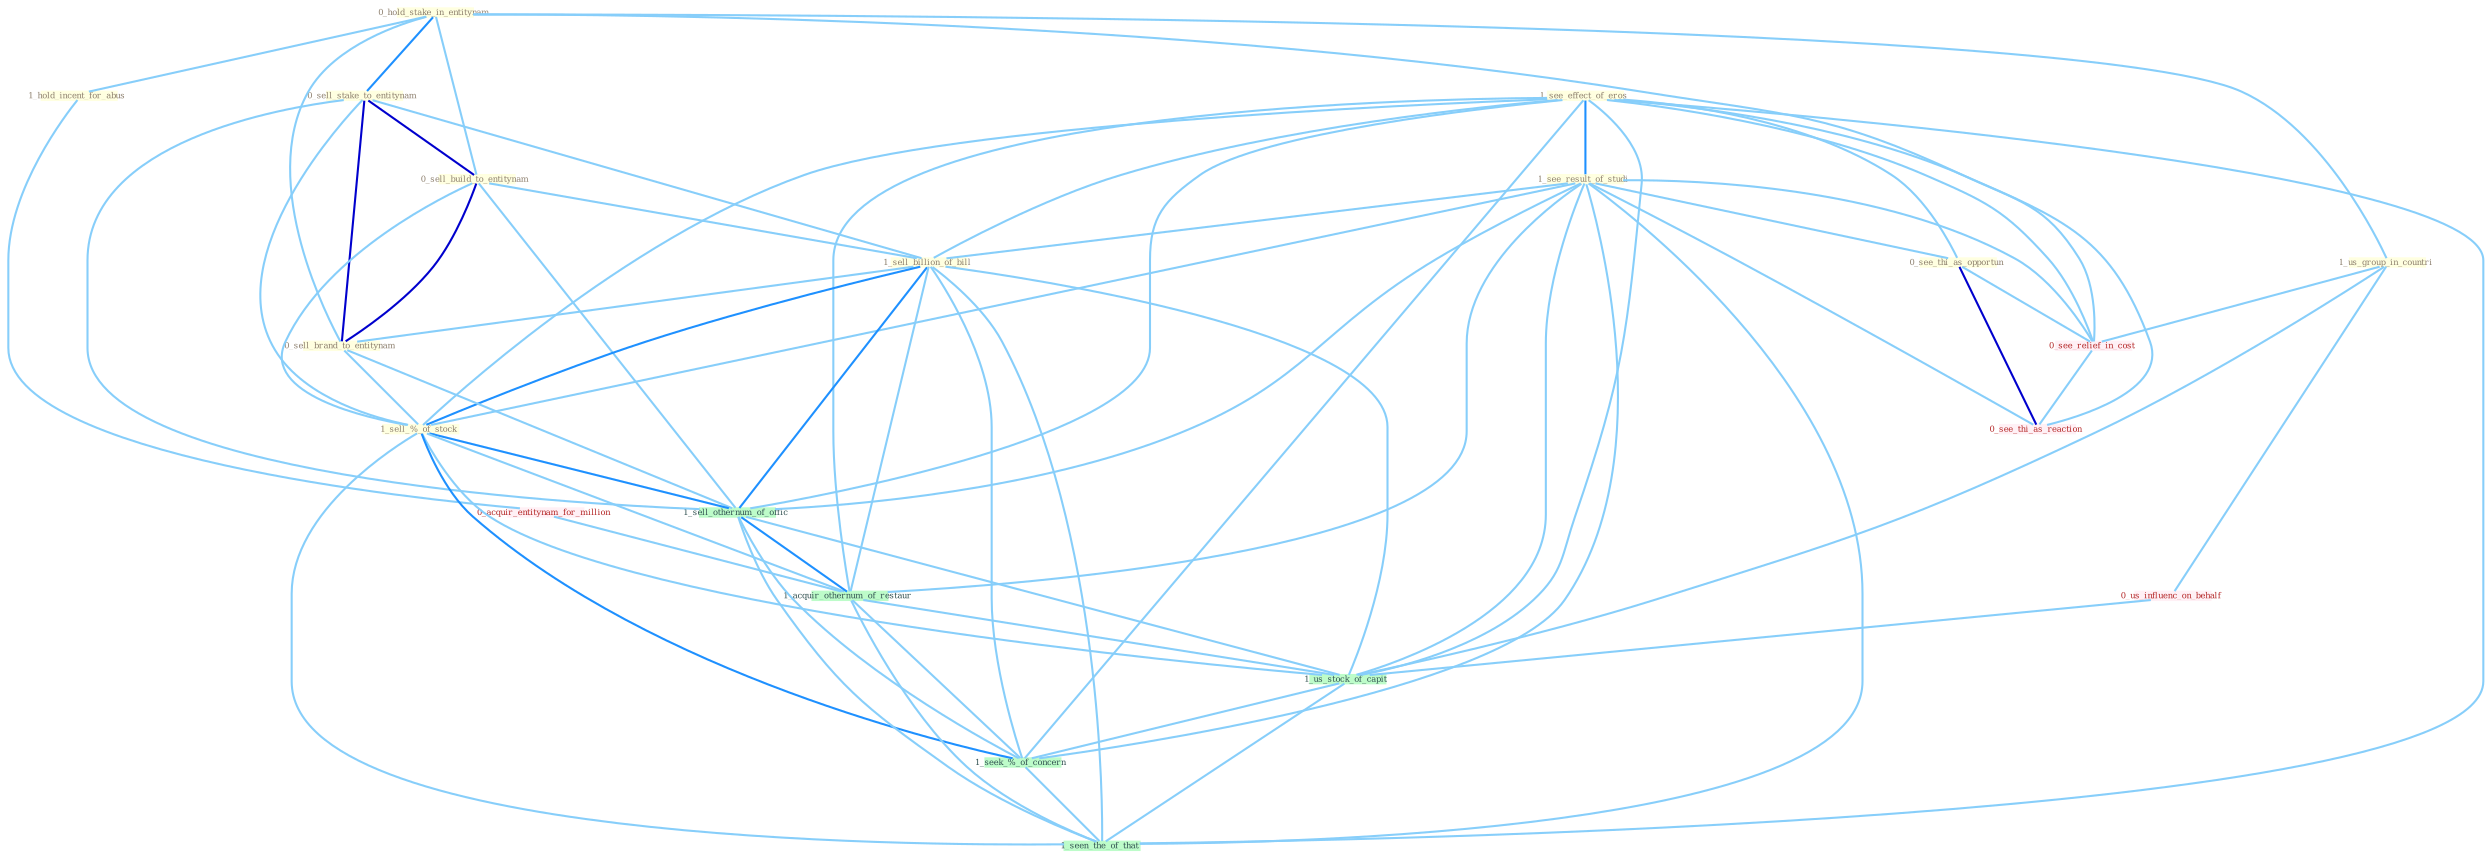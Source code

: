 Graph G{ 
    node
    [shape=polygon,style=filled,width=.5,height=.06,color="#BDFCC9",fixedsize=true,fontsize=4,
    fontcolor="#2f4f4f"];
    {node
    [color="#ffffe0", fontcolor="#8b7d6b"] "0_hold_stake_in_entitynam " "1_see_effect_of_eros " "1_hold_incent_for_abus " "1_see_result_of_studi " "0_sell_stake_to_entitynam " "0_sell_build_to_entitynam " "1_us_group_in_countri " "1_sell_billion_of_bill " "0_sell_brand_to_entitynam " "0_see_thi_as_opportun " "1_sell_%_of_stock "}
{node [color="#fff0f5", fontcolor="#b22222"] "0_acquir_entitynam_for_million " "0_us_influenc_on_behalf " "0_see_relief_in_cost " "0_see_thi_as_reaction "}
edge [color="#B0E2FF"];

	"0_hold_stake_in_entitynam " -- "1_hold_incent_for_abus " [w="1", color="#87cefa" ];
	"0_hold_stake_in_entitynam " -- "0_sell_stake_to_entitynam " [w="2", color="#1e90ff" , len=0.8];
	"0_hold_stake_in_entitynam " -- "0_sell_build_to_entitynam " [w="1", color="#87cefa" ];
	"0_hold_stake_in_entitynam " -- "1_us_group_in_countri " [w="1", color="#87cefa" ];
	"0_hold_stake_in_entitynam " -- "0_sell_brand_to_entitynam " [w="1", color="#87cefa" ];
	"0_hold_stake_in_entitynam " -- "0_see_relief_in_cost " [w="1", color="#87cefa" ];
	"1_see_effect_of_eros " -- "1_see_result_of_studi " [w="2", color="#1e90ff" , len=0.8];
	"1_see_effect_of_eros " -- "1_sell_billion_of_bill " [w="1", color="#87cefa" ];
	"1_see_effect_of_eros " -- "0_see_thi_as_opportun " [w="1", color="#87cefa" ];
	"1_see_effect_of_eros " -- "1_sell_%_of_stock " [w="1", color="#87cefa" ];
	"1_see_effect_of_eros " -- "1_sell_othernum_of_offic " [w="1", color="#87cefa" ];
	"1_see_effect_of_eros " -- "0_see_relief_in_cost " [w="1", color="#87cefa" ];
	"1_see_effect_of_eros " -- "0_see_thi_as_reaction " [w="1", color="#87cefa" ];
	"1_see_effect_of_eros " -- "1_acquir_othernum_of_restaur " [w="1", color="#87cefa" ];
	"1_see_effect_of_eros " -- "1_us_stock_of_capit " [w="1", color="#87cefa" ];
	"1_see_effect_of_eros " -- "1_seek_%_of_concern " [w="1", color="#87cefa" ];
	"1_see_effect_of_eros " -- "1_seen_the_of_that " [w="1", color="#87cefa" ];
	"1_hold_incent_for_abus " -- "0_acquir_entitynam_for_million " [w="1", color="#87cefa" ];
	"1_see_result_of_studi " -- "1_sell_billion_of_bill " [w="1", color="#87cefa" ];
	"1_see_result_of_studi " -- "0_see_thi_as_opportun " [w="1", color="#87cefa" ];
	"1_see_result_of_studi " -- "1_sell_%_of_stock " [w="1", color="#87cefa" ];
	"1_see_result_of_studi " -- "1_sell_othernum_of_offic " [w="1", color="#87cefa" ];
	"1_see_result_of_studi " -- "0_see_relief_in_cost " [w="1", color="#87cefa" ];
	"1_see_result_of_studi " -- "0_see_thi_as_reaction " [w="1", color="#87cefa" ];
	"1_see_result_of_studi " -- "1_acquir_othernum_of_restaur " [w="1", color="#87cefa" ];
	"1_see_result_of_studi " -- "1_us_stock_of_capit " [w="1", color="#87cefa" ];
	"1_see_result_of_studi " -- "1_seek_%_of_concern " [w="1", color="#87cefa" ];
	"1_see_result_of_studi " -- "1_seen_the_of_that " [w="1", color="#87cefa" ];
	"0_sell_stake_to_entitynam " -- "0_sell_build_to_entitynam " [w="3", color="#0000cd" , len=0.6];
	"0_sell_stake_to_entitynam " -- "1_sell_billion_of_bill " [w="1", color="#87cefa" ];
	"0_sell_stake_to_entitynam " -- "0_sell_brand_to_entitynam " [w="3", color="#0000cd" , len=0.6];
	"0_sell_stake_to_entitynam " -- "1_sell_%_of_stock " [w="1", color="#87cefa" ];
	"0_sell_stake_to_entitynam " -- "1_sell_othernum_of_offic " [w="1", color="#87cefa" ];
	"0_sell_build_to_entitynam " -- "1_sell_billion_of_bill " [w="1", color="#87cefa" ];
	"0_sell_build_to_entitynam " -- "0_sell_brand_to_entitynam " [w="3", color="#0000cd" , len=0.6];
	"0_sell_build_to_entitynam " -- "1_sell_%_of_stock " [w="1", color="#87cefa" ];
	"0_sell_build_to_entitynam " -- "1_sell_othernum_of_offic " [w="1", color="#87cefa" ];
	"1_us_group_in_countri " -- "0_us_influenc_on_behalf " [w="1", color="#87cefa" ];
	"1_us_group_in_countri " -- "0_see_relief_in_cost " [w="1", color="#87cefa" ];
	"1_us_group_in_countri " -- "1_us_stock_of_capit " [w="1", color="#87cefa" ];
	"1_sell_billion_of_bill " -- "0_sell_brand_to_entitynam " [w="1", color="#87cefa" ];
	"1_sell_billion_of_bill " -- "1_sell_%_of_stock " [w="2", color="#1e90ff" , len=0.8];
	"1_sell_billion_of_bill " -- "1_sell_othernum_of_offic " [w="2", color="#1e90ff" , len=0.8];
	"1_sell_billion_of_bill " -- "1_acquir_othernum_of_restaur " [w="1", color="#87cefa" ];
	"1_sell_billion_of_bill " -- "1_us_stock_of_capit " [w="1", color="#87cefa" ];
	"1_sell_billion_of_bill " -- "1_seek_%_of_concern " [w="1", color="#87cefa" ];
	"1_sell_billion_of_bill " -- "1_seen_the_of_that " [w="1", color="#87cefa" ];
	"0_sell_brand_to_entitynam " -- "1_sell_%_of_stock " [w="1", color="#87cefa" ];
	"0_sell_brand_to_entitynam " -- "1_sell_othernum_of_offic " [w="1", color="#87cefa" ];
	"0_see_thi_as_opportun " -- "0_see_relief_in_cost " [w="1", color="#87cefa" ];
	"0_see_thi_as_opportun " -- "0_see_thi_as_reaction " [w="3", color="#0000cd" , len=0.6];
	"1_sell_%_of_stock " -- "1_sell_othernum_of_offic " [w="2", color="#1e90ff" , len=0.8];
	"1_sell_%_of_stock " -- "1_acquir_othernum_of_restaur " [w="1", color="#87cefa" ];
	"1_sell_%_of_stock " -- "1_us_stock_of_capit " [w="1", color="#87cefa" ];
	"1_sell_%_of_stock " -- "1_seek_%_of_concern " [w="2", color="#1e90ff" , len=0.8];
	"1_sell_%_of_stock " -- "1_seen_the_of_that " [w="1", color="#87cefa" ];
	"0_acquir_entitynam_for_million " -- "1_acquir_othernum_of_restaur " [w="1", color="#87cefa" ];
	"1_sell_othernum_of_offic " -- "1_acquir_othernum_of_restaur " [w="2", color="#1e90ff" , len=0.8];
	"1_sell_othernum_of_offic " -- "1_us_stock_of_capit " [w="1", color="#87cefa" ];
	"1_sell_othernum_of_offic " -- "1_seek_%_of_concern " [w="1", color="#87cefa" ];
	"1_sell_othernum_of_offic " -- "1_seen_the_of_that " [w="1", color="#87cefa" ];
	"0_us_influenc_on_behalf " -- "1_us_stock_of_capit " [w="1", color="#87cefa" ];
	"0_see_relief_in_cost " -- "0_see_thi_as_reaction " [w="1", color="#87cefa" ];
	"1_acquir_othernum_of_restaur " -- "1_us_stock_of_capit " [w="1", color="#87cefa" ];
	"1_acquir_othernum_of_restaur " -- "1_seek_%_of_concern " [w="1", color="#87cefa" ];
	"1_acquir_othernum_of_restaur " -- "1_seen_the_of_that " [w="1", color="#87cefa" ];
	"1_us_stock_of_capit " -- "1_seek_%_of_concern " [w="1", color="#87cefa" ];
	"1_us_stock_of_capit " -- "1_seen_the_of_that " [w="1", color="#87cefa" ];
	"1_seek_%_of_concern " -- "1_seen_the_of_that " [w="1", color="#87cefa" ];
}